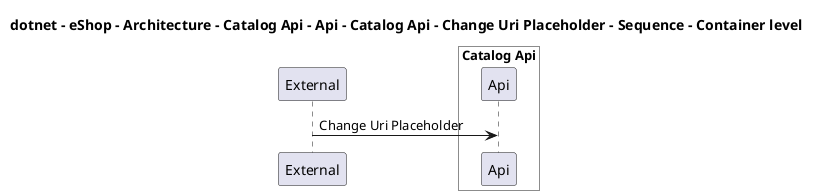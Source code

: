 @startuml

title dotnet - eShop - Architecture - Catalog Api - Api - Catalog Api - Change Uri Placeholder - Sequence - Container level

participant "External" as C4InterFlow.SoftwareSystems.ExternalSystem

box "Catalog Api" #White
    participant "Api" as dotnet.eShop.Architecture.SoftwareSystems.CatalogApi.Containers.Api
end box


C4InterFlow.SoftwareSystems.ExternalSystem -> dotnet.eShop.Architecture.SoftwareSystems.CatalogApi.Containers.Api : Change Uri Placeholder


@enduml
